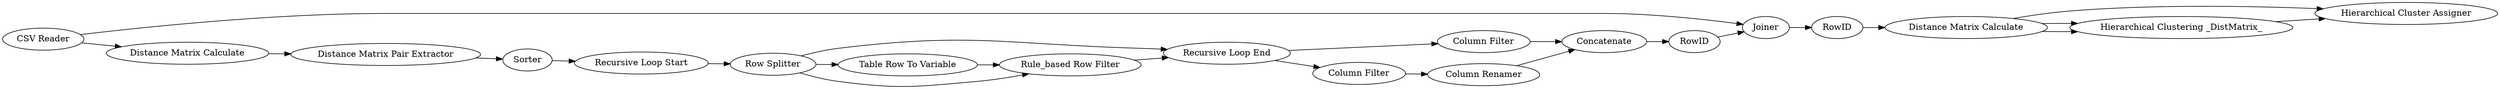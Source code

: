 digraph {
	1 [label="CSV Reader"]
	5 [label="Distance Matrix Pair Extractor"]
	23 [label="Recursive Loop End"]
	24 [label="Recursive Loop Start"]
	25 [label="Row Splitter"]
	26 [label=Sorter]
	30 [label="Table Row To Variable"]
	31 [label="Rule_based Row Filter"]
	32 [label="Column Filter"]
	33 [label="Column Filter"]
	34 [label="Column Renamer"]
	35 [label=Concatenate]
	36 [label="Hierarchical Cluster Assigner"]
	37 [label="Hierarchical Clustering _DistMatrix_"]
	38 [label="Distance Matrix Calculate"]
	40 [label=RowID]
	42 [label=Joiner]
	43 [label=RowID]
	44 [label="Distance Matrix Calculate"]
	1 -> 42
	1 -> 44
	5 -> 26
	23 -> 32
	23 -> 33
	24 -> 25
	25 -> 23
	25 -> 30
	25 -> 31
	26 -> 24
	30 -> 31
	31 -> 23
	32 -> 35
	33 -> 34
	34 -> 35
	35 -> 40
	37 -> 36
	38 -> 37
	38 -> 37
	38 -> 36
	40 -> 42
	42 -> 43
	43 -> 38
	44 -> 5
	rankdir=LR
}
